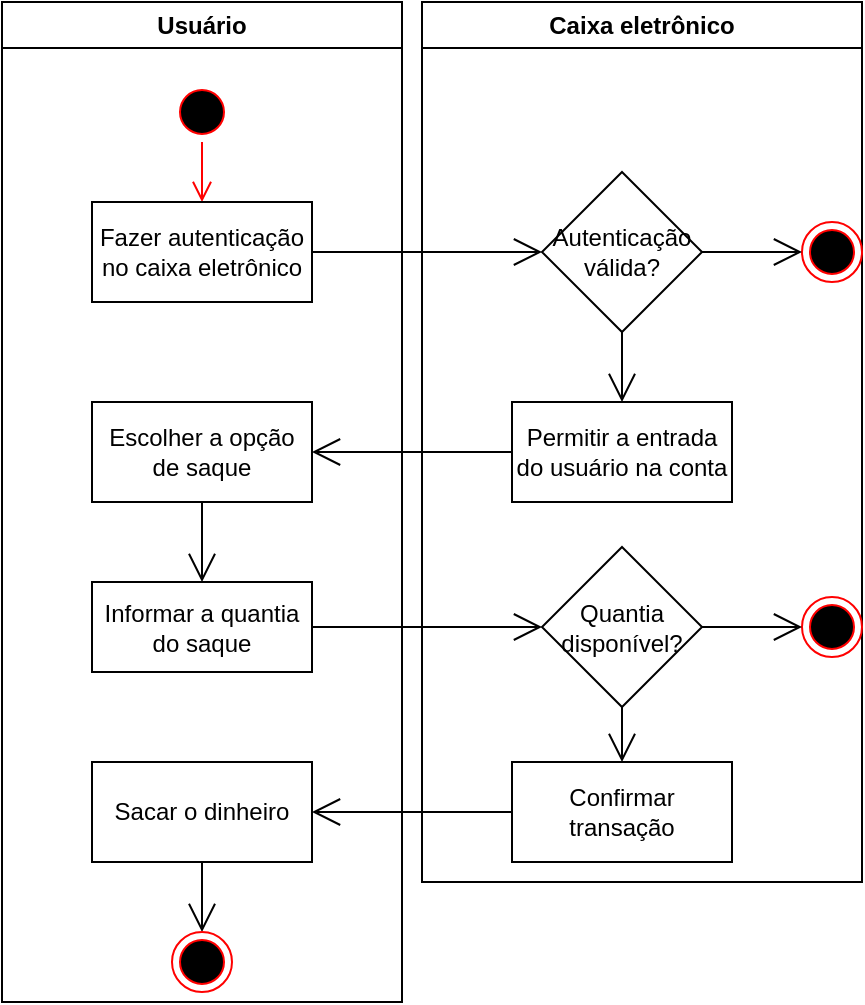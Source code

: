<mxfile version="24.8.4">
  <diagram name="Página-1" id="t8WBZfUbjkWZWFF4YgDs">
    <mxGraphModel dx="1434" dy="780" grid="1" gridSize="10" guides="1" tooltips="1" connect="1" arrows="1" fold="1" page="1" pageScale="1" pageWidth="827" pageHeight="1169" math="0" shadow="0">
      <root>
        <mxCell id="0" />
        <mxCell id="1" parent="0" />
        <mxCell id="NsN-bHk12Julp6K8P8RK-3" value="Usuário" style="swimlane;whiteSpace=wrap;html=1;" vertex="1" parent="1">
          <mxGeometry x="30" y="120" width="200" height="500" as="geometry" />
        </mxCell>
        <mxCell id="NsN-bHk12Julp6K8P8RK-4" value="" style="ellipse;html=1;shape=startState;fillColor=#000000;strokeColor=#ff0000;" vertex="1" parent="NsN-bHk12Julp6K8P8RK-3">
          <mxGeometry x="85" y="40" width="30" height="30" as="geometry" />
        </mxCell>
        <mxCell id="NsN-bHk12Julp6K8P8RK-5" value="" style="edgeStyle=orthogonalEdgeStyle;html=1;verticalAlign=bottom;endArrow=open;endSize=8;strokeColor=#ff0000;rounded=0;" edge="1" source="NsN-bHk12Julp6K8P8RK-4" parent="NsN-bHk12Julp6K8P8RK-3">
          <mxGeometry relative="1" as="geometry">
            <mxPoint x="100" y="100" as="targetPoint" />
          </mxGeometry>
        </mxCell>
        <mxCell id="NsN-bHk12Julp6K8P8RK-6" value="Fazer autenticação no caixa eletrônico" style="html=1;whiteSpace=wrap;" vertex="1" parent="NsN-bHk12Julp6K8P8RK-3">
          <mxGeometry x="45" y="100" width="110" height="50" as="geometry" />
        </mxCell>
        <mxCell id="NsN-bHk12Julp6K8P8RK-18" value="Escolher a opção de saque" style="html=1;whiteSpace=wrap;" vertex="1" parent="NsN-bHk12Julp6K8P8RK-3">
          <mxGeometry x="45" y="200" width="110" height="50" as="geometry" />
        </mxCell>
        <mxCell id="NsN-bHk12Julp6K8P8RK-21" value="Informar a quantia do saque" style="html=1;whiteSpace=wrap;" vertex="1" parent="NsN-bHk12Julp6K8P8RK-3">
          <mxGeometry x="45" y="290" width="110" height="45" as="geometry" />
        </mxCell>
        <mxCell id="NsN-bHk12Julp6K8P8RK-20" value="" style="endArrow=open;endFill=1;endSize=12;html=1;rounded=0;exitX=0.5;exitY=1;exitDx=0;exitDy=0;" edge="1" parent="NsN-bHk12Julp6K8P8RK-3" source="NsN-bHk12Julp6K8P8RK-18" target="NsN-bHk12Julp6K8P8RK-21">
          <mxGeometry width="160" relative="1" as="geometry">
            <mxPoint x="180" y="260" as="sourcePoint" />
            <mxPoint x="100" y="300" as="targetPoint" />
          </mxGeometry>
        </mxCell>
        <mxCell id="NsN-bHk12Julp6K8P8RK-31" value="Sacar o dinheiro" style="html=1;whiteSpace=wrap;" vertex="1" parent="NsN-bHk12Julp6K8P8RK-3">
          <mxGeometry x="45" y="380" width="110" height="50" as="geometry" />
        </mxCell>
        <mxCell id="NsN-bHk12Julp6K8P8RK-9" value="Caixa eletrônico" style="swimlane;whiteSpace=wrap;html=1;" vertex="1" parent="1">
          <mxGeometry x="240" y="120" width="220" height="440" as="geometry">
            <mxRectangle x="240" y="120" width="130" height="30" as="alternateBounds" />
          </mxGeometry>
        </mxCell>
        <mxCell id="NsN-bHk12Julp6K8P8RK-12" value="Autenticação válida?" style="rhombus;whiteSpace=wrap;html=1;" vertex="1" parent="NsN-bHk12Julp6K8P8RK-9">
          <mxGeometry x="60" y="85" width="80" height="80" as="geometry" />
        </mxCell>
        <mxCell id="NsN-bHk12Julp6K8P8RK-14" value="" style="ellipse;html=1;shape=endState;fillColor=#000000;strokeColor=#ff0000;" vertex="1" parent="NsN-bHk12Julp6K8P8RK-9">
          <mxGeometry x="190" y="110" width="30" height="30" as="geometry" />
        </mxCell>
        <mxCell id="NsN-bHk12Julp6K8P8RK-16" value="Permitir a entrada do usuário na conta" style="html=1;whiteSpace=wrap;" vertex="1" parent="NsN-bHk12Julp6K8P8RK-9">
          <mxGeometry x="45" y="200" width="110" height="50" as="geometry" />
        </mxCell>
        <mxCell id="NsN-bHk12Julp6K8P8RK-15" value="" style="endArrow=open;endFill=1;endSize=12;html=1;rounded=0;exitX=0.5;exitY=1;exitDx=0;exitDy=0;" edge="1" parent="NsN-bHk12Julp6K8P8RK-9" source="NsN-bHk12Julp6K8P8RK-12" target="NsN-bHk12Julp6K8P8RK-16">
          <mxGeometry width="160" relative="1" as="geometry">
            <mxPoint x="-30" y="260" as="sourcePoint" />
            <mxPoint x="100" y="200" as="targetPoint" />
          </mxGeometry>
        </mxCell>
        <mxCell id="NsN-bHk12Julp6K8P8RK-23" value="Quantia disponível?" style="rhombus;whiteSpace=wrap;html=1;" vertex="1" parent="NsN-bHk12Julp6K8P8RK-9">
          <mxGeometry x="60" y="272.5" width="80" height="80" as="geometry" />
        </mxCell>
        <mxCell id="NsN-bHk12Julp6K8P8RK-25" value="" style="ellipse;html=1;shape=endState;fillColor=#000000;strokeColor=#ff0000;" vertex="1" parent="NsN-bHk12Julp6K8P8RK-9">
          <mxGeometry x="190" y="297.5" width="30" height="30" as="geometry" />
        </mxCell>
        <mxCell id="NsN-bHk12Julp6K8P8RK-24" value="" style="endArrow=open;endFill=1;endSize=12;html=1;rounded=0;exitX=1;exitY=0.5;exitDx=0;exitDy=0;" edge="1" parent="NsN-bHk12Julp6K8P8RK-9" source="NsN-bHk12Julp6K8P8RK-23" target="NsN-bHk12Julp6K8P8RK-25">
          <mxGeometry width="160" relative="1" as="geometry">
            <mxPoint x="-30" y="260" as="sourcePoint" />
            <mxPoint x="170" y="313" as="targetPoint" />
          </mxGeometry>
        </mxCell>
        <mxCell id="NsN-bHk12Julp6K8P8RK-28" value="Confirmar transação" style="html=1;whiteSpace=wrap;" vertex="1" parent="NsN-bHk12Julp6K8P8RK-9">
          <mxGeometry x="45" y="380" width="110" height="50" as="geometry" />
        </mxCell>
        <mxCell id="NsN-bHk12Julp6K8P8RK-27" value="" style="endArrow=open;endFill=1;endSize=12;html=1;rounded=0;exitX=0.5;exitY=1;exitDx=0;exitDy=0;" edge="1" parent="NsN-bHk12Julp6K8P8RK-9" source="NsN-bHk12Julp6K8P8RK-23" target="NsN-bHk12Julp6K8P8RK-28">
          <mxGeometry width="160" relative="1" as="geometry">
            <mxPoint x="-30" y="160" as="sourcePoint" />
            <mxPoint x="100" y="390" as="targetPoint" />
          </mxGeometry>
        </mxCell>
        <mxCell id="NsN-bHk12Julp6K8P8RK-7" value="" style="endArrow=open;endFill=1;endSize=12;html=1;rounded=0;exitX=1;exitY=0.5;exitDx=0;exitDy=0;" edge="1" parent="1" source="NsN-bHk12Julp6K8P8RK-6" target="NsN-bHk12Julp6K8P8RK-12">
          <mxGeometry width="160" relative="1" as="geometry">
            <mxPoint x="190" y="360" as="sourcePoint" />
            <mxPoint x="260" y="245" as="targetPoint" />
          </mxGeometry>
        </mxCell>
        <mxCell id="NsN-bHk12Julp6K8P8RK-13" value="" style="endArrow=open;endFill=1;endSize=12;html=1;rounded=0;exitX=1;exitY=0.5;exitDx=0;exitDy=0;" edge="1" parent="1" source="NsN-bHk12Julp6K8P8RK-12">
          <mxGeometry width="160" relative="1" as="geometry">
            <mxPoint x="210" y="380" as="sourcePoint" />
            <mxPoint x="430" y="245" as="targetPoint" />
          </mxGeometry>
        </mxCell>
        <mxCell id="NsN-bHk12Julp6K8P8RK-17" value="" style="endArrow=open;endFill=1;endSize=12;html=1;rounded=0;exitX=0;exitY=0.5;exitDx=0;exitDy=0;entryX=1;entryY=0.5;entryDx=0;entryDy=0;" edge="1" parent="1" source="NsN-bHk12Julp6K8P8RK-16" target="NsN-bHk12Julp6K8P8RK-18">
          <mxGeometry width="160" relative="1" as="geometry">
            <mxPoint x="210" y="380" as="sourcePoint" />
            <mxPoint x="190" y="345" as="targetPoint" />
          </mxGeometry>
        </mxCell>
        <mxCell id="NsN-bHk12Julp6K8P8RK-22" value="" style="endArrow=open;endFill=1;endSize=12;html=1;rounded=0;exitX=1;exitY=0.5;exitDx=0;exitDy=0;" edge="1" parent="1" source="NsN-bHk12Julp6K8P8RK-21" target="NsN-bHk12Julp6K8P8RK-23">
          <mxGeometry width="160" relative="1" as="geometry">
            <mxPoint x="210" y="380" as="sourcePoint" />
            <mxPoint x="290" y="433" as="targetPoint" />
          </mxGeometry>
        </mxCell>
        <mxCell id="NsN-bHk12Julp6K8P8RK-30" value="" style="endArrow=open;endFill=1;endSize=12;html=1;rounded=0;exitX=0;exitY=0.5;exitDx=0;exitDy=0;" edge="1" parent="1" source="NsN-bHk12Julp6K8P8RK-28" target="NsN-bHk12Julp6K8P8RK-31">
          <mxGeometry width="160" relative="1" as="geometry">
            <mxPoint x="210" y="480" as="sourcePoint" />
            <mxPoint x="200" y="525" as="targetPoint" />
          </mxGeometry>
        </mxCell>
        <mxCell id="NsN-bHk12Julp6K8P8RK-32" value="" style="endArrow=open;endFill=1;endSize=12;html=1;rounded=0;exitX=0.5;exitY=1;exitDx=0;exitDy=0;" edge="1" parent="1" source="NsN-bHk12Julp6K8P8RK-31" target="NsN-bHk12Julp6K8P8RK-33">
          <mxGeometry width="160" relative="1" as="geometry">
            <mxPoint x="210" y="480" as="sourcePoint" />
            <mxPoint x="130" y="600" as="targetPoint" />
          </mxGeometry>
        </mxCell>
        <mxCell id="NsN-bHk12Julp6K8P8RK-33" value="" style="ellipse;html=1;shape=endState;fillColor=#000000;strokeColor=#ff0000;" vertex="1" parent="1">
          <mxGeometry x="115" y="585" width="30" height="30" as="geometry" />
        </mxCell>
      </root>
    </mxGraphModel>
  </diagram>
</mxfile>
